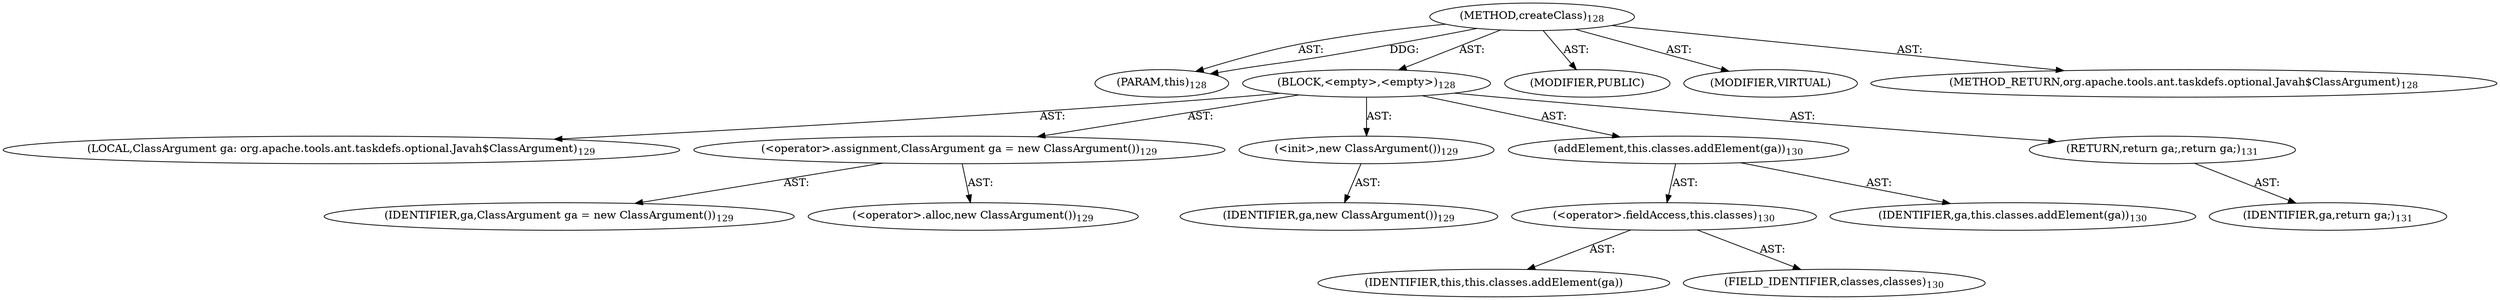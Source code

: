 digraph "createClass" {  
"111669149697" [label = <(METHOD,createClass)<SUB>128</SUB>> ]
"115964117011" [label = <(PARAM,this)<SUB>128</SUB>> ]
"25769803777" [label = <(BLOCK,&lt;empty&gt;,&lt;empty&gt;)<SUB>128</SUB>> ]
"94489280512" [label = <(LOCAL,ClassArgument ga: org.apache.tools.ant.taskdefs.optional.Javah$ClassArgument)<SUB>129</SUB>> ]
"30064771074" [label = <(&lt;operator&gt;.assignment,ClassArgument ga = new ClassArgument())<SUB>129</SUB>> ]
"68719476765" [label = <(IDENTIFIER,ga,ClassArgument ga = new ClassArgument())<SUB>129</SUB>> ]
"30064771075" [label = <(&lt;operator&gt;.alloc,new ClassArgument())<SUB>129</SUB>> ]
"30064771076" [label = <(&lt;init&gt;,new ClassArgument())<SUB>129</SUB>> ]
"68719476766" [label = <(IDENTIFIER,ga,new ClassArgument())<SUB>129</SUB>> ]
"30064771077" [label = <(addElement,this.classes.addElement(ga))<SUB>130</SUB>> ]
"30064771078" [label = <(&lt;operator&gt;.fieldAccess,this.classes)<SUB>130</SUB>> ]
"68719476767" [label = <(IDENTIFIER,this,this.classes.addElement(ga))> ]
"55834574849" [label = <(FIELD_IDENTIFIER,classes,classes)<SUB>130</SUB>> ]
"68719476768" [label = <(IDENTIFIER,ga,this.classes.addElement(ga))<SUB>130</SUB>> ]
"146028888064" [label = <(RETURN,return ga;,return ga;)<SUB>131</SUB>> ]
"68719476769" [label = <(IDENTIFIER,ga,return ga;)<SUB>131</SUB>> ]
"133143986190" [label = <(MODIFIER,PUBLIC)> ]
"133143986191" [label = <(MODIFIER,VIRTUAL)> ]
"128849018881" [label = <(METHOD_RETURN,org.apache.tools.ant.taskdefs.optional.Javah$ClassArgument)<SUB>128</SUB>> ]
  "111669149697" -> "115964117011"  [ label = "AST: "] 
  "111669149697" -> "25769803777"  [ label = "AST: "] 
  "111669149697" -> "133143986190"  [ label = "AST: "] 
  "111669149697" -> "133143986191"  [ label = "AST: "] 
  "111669149697" -> "128849018881"  [ label = "AST: "] 
  "25769803777" -> "94489280512"  [ label = "AST: "] 
  "25769803777" -> "30064771074"  [ label = "AST: "] 
  "25769803777" -> "30064771076"  [ label = "AST: "] 
  "25769803777" -> "30064771077"  [ label = "AST: "] 
  "25769803777" -> "146028888064"  [ label = "AST: "] 
  "30064771074" -> "68719476765"  [ label = "AST: "] 
  "30064771074" -> "30064771075"  [ label = "AST: "] 
  "30064771076" -> "68719476766"  [ label = "AST: "] 
  "30064771077" -> "30064771078"  [ label = "AST: "] 
  "30064771077" -> "68719476768"  [ label = "AST: "] 
  "30064771078" -> "68719476767"  [ label = "AST: "] 
  "30064771078" -> "55834574849"  [ label = "AST: "] 
  "146028888064" -> "68719476769"  [ label = "AST: "] 
  "111669149697" -> "115964117011"  [ label = "DDG: "] 
}
